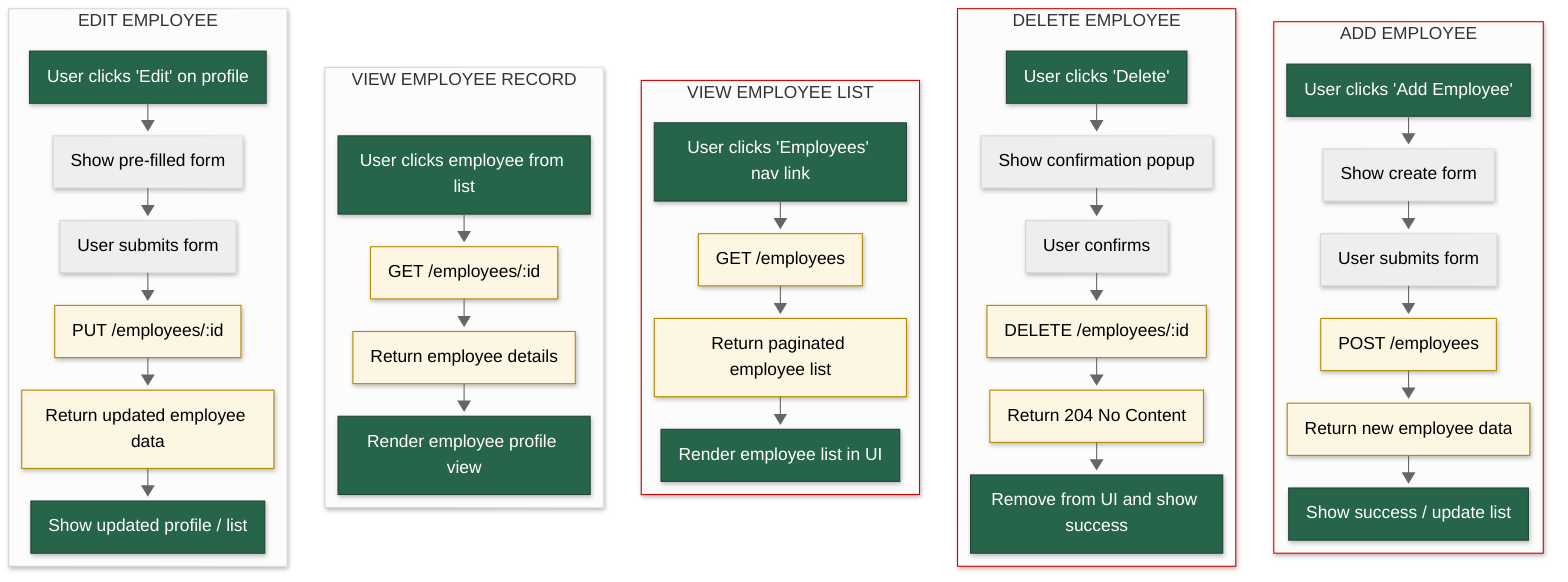 ---
config:
  layout: elk
  theme: neutral
  look: neo
---
flowchart TD
 subgraph s2["ADD EMPLOYEE"]
        C1@{ label: "User clicks 'Add Employee'" }
        C2["Show create form"]
        C3["User submits form"]
        C4["POST /employees"]
        C5["Return new employee data"]
        C6["Show success / update list"]
  end
 subgraph s4["DELETE EMPLOYEE"]
        E1@{ label: "User clicks 'Delete'" }
        E2["Show confirmation popup"]
        E3["User confirms"]
        E4["DELETE /employees/:id"]
        E5["Return 204 No Content"]
        E6["Remove from UI and show success"]
  end
 subgraph s1["VIEW EMPLOYEE LIST"]
        A1@{ label: "User clicks 'Employees' nav link" }
        A2["GET /employees"]
        A3["Return paginated employee list"]
        A4["Render employee list in UI"]
  end
 subgraph s5["VIEW EMPLOYEE RECORD"]
        B1["User clicks employee from list"]
        B2["GET /employees/:id"]
        B3["Return employee details"]
        B4["Render employee profile view"]
  end
 subgraph s3["EDIT EMPLOYEE"]
        D1@{ label: "User clicks 'Edit' on profile" }
        D2["Show pre-filled form"]
        D3["User submits form"]
        D4["PUT /employees/:id"]
        D5["Return updated employee data"]
        D6["Show updated profile / list"]
  end
    A1 --> A2
    A2 --> A3
    A3 --> A4
    B1 --> B2
    B2 --> B3
    B3 --> B4
    C1 --> C2
    C2 --> C3
    C3 --> C4
    C4 --> C5
    C5 --> C6
    D1 --> D2
    D2 --> D3
    D3 --> D4
    D4 --> D5
    D5 --> D6
    E1 --> E2
    E2 --> E3
    E3 --> E4
    E4 --> E5
    E5 --> E6
    A1@{ shape: rect}
    C1@{ shape: rect}
    D1@{ shape: rect}
    E1@{ shape: rect}
     A1:::Pine
     A2:::api
     A3:::api
     A4:::Pine
     C1:::Pine
     C4:::api
     C5:::api
     C6:::Pine
     D1:::Pine
     D4:::api
     D5:::api
     D6:::Pine
     E1:::Pine
     E4:::api
     E5:::api
     E6:::Pine
     B1:::Pine
     B2:::api
     B3:::api
     B4:::Pine
    classDef api fill:#fdf6e3,stroke:#b58900,stroke-width:1px
    classDef Pine stroke-width:1px, stroke-dasharray:none, stroke:#254336, fill:#27654A, color:#FFFFFF
    style s4 stroke:#D50000
    style s2 stroke:#D50000
    style s1 stroke:#D50000